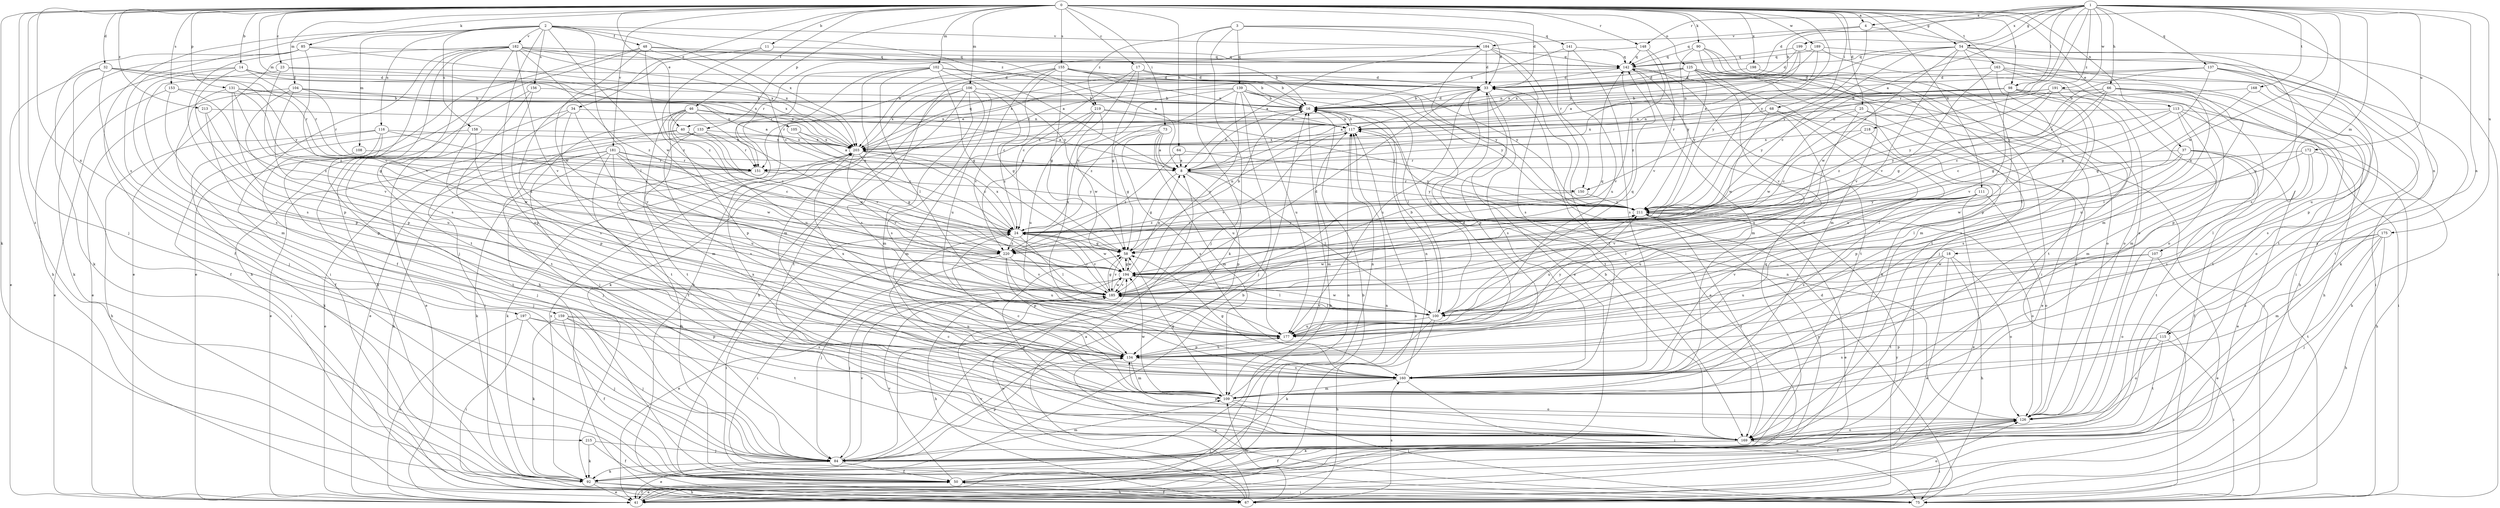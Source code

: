 strict digraph  {
0;
1;
2;
3;
4;
8;
11;
14;
16;
17;
18;
23;
24;
25;
32;
33;
34;
37;
40;
41;
46;
48;
50;
54;
58;
64;
66;
67;
68;
73;
75;
84;
85;
90;
92;
98;
100;
102;
104;
105;
106;
107;
108;
109;
111;
113;
115;
116;
117;
125;
126;
131;
133;
134;
137;
139;
141;
142;
148;
150;
151;
153;
155;
156;
158;
159;
160;
163;
168;
169;
172;
175;
177;
181;
182;
184;
185;
189;
191;
194;
197;
198;
199;
203;
211;
213;
215;
218;
219;
220;
0 -> 4  [label=a];
0 -> 11  [label=b];
0 -> 14  [label=b];
0 -> 17  [label=c];
0 -> 18  [label=c];
0 -> 23  [label=c];
0 -> 25  [label=d];
0 -> 32  [label=d];
0 -> 33  [label=d];
0 -> 34  [label=e];
0 -> 37  [label=e];
0 -> 40  [label=e];
0 -> 46  [label=f];
0 -> 54  [label=g];
0 -> 64  [label=h];
0 -> 68  [label=i];
0 -> 73  [label=i];
0 -> 84  [label=j];
0 -> 85  [label=k];
0 -> 90  [label=k];
0 -> 92  [label=k];
0 -> 98  [label=l];
0 -> 102  [label=m];
0 -> 104  [label=m];
0 -> 105  [label=m];
0 -> 106  [label=m];
0 -> 111  [label=n];
0 -> 113  [label=n];
0 -> 115  [label=n];
0 -> 125  [label=o];
0 -> 131  [label=p];
0 -> 133  [label=p];
0 -> 148  [label=r];
0 -> 153  [label=s];
0 -> 155  [label=s];
0 -> 163  [label=t];
0 -> 181  [label=v];
0 -> 189  [label=w];
0 -> 197  [label=x];
0 -> 198  [label=x];
0 -> 211  [label=y];
0 -> 213  [label=z];
0 -> 215  [label=z];
1 -> 4  [label=a];
1 -> 8  [label=a];
1 -> 16  [label=b];
1 -> 24  [label=c];
1 -> 33  [label=d];
1 -> 54  [label=g];
1 -> 66  [label=h];
1 -> 98  [label=l];
1 -> 107  [label=m];
1 -> 115  [label=n];
1 -> 137  [label=q];
1 -> 148  [label=r];
1 -> 150  [label=r];
1 -> 168  [label=t];
1 -> 172  [label=u];
1 -> 175  [label=u];
1 -> 177  [label=u];
1 -> 191  [label=w];
1 -> 194  [label=w];
1 -> 199  [label=x];
1 -> 218  [label=z];
2 -> 48  [label=f];
2 -> 50  [label=f];
2 -> 100  [label=l];
2 -> 108  [label=m];
2 -> 116  [label=n];
2 -> 126  [label=o];
2 -> 156  [label=s];
2 -> 158  [label=s];
2 -> 159  [label=s];
2 -> 182  [label=v];
2 -> 184  [label=v];
2 -> 194  [label=w];
2 -> 203  [label=x];
2 -> 219  [label=z];
3 -> 33  [label=d];
3 -> 84  [label=j];
3 -> 92  [label=k];
3 -> 139  [label=q];
3 -> 141  [label=q];
3 -> 150  [label=r];
3 -> 219  [label=z];
4 -> 142  [label=q];
4 -> 160  [label=s];
4 -> 184  [label=v];
4 -> 211  [label=y];
8 -> 16  [label=b];
8 -> 58  [label=g];
8 -> 100  [label=l];
8 -> 134  [label=p];
8 -> 150  [label=r];
8 -> 211  [label=y];
11 -> 142  [label=q];
11 -> 177  [label=u];
11 -> 220  [label=z];
14 -> 33  [label=d];
14 -> 92  [label=k];
14 -> 109  [label=m];
14 -> 134  [label=p];
14 -> 151  [label=r];
14 -> 203  [label=x];
16 -> 33  [label=d];
16 -> 40  [label=e];
16 -> 117  [label=n];
17 -> 24  [label=c];
17 -> 33  [label=d];
17 -> 58  [label=g];
17 -> 177  [label=u];
17 -> 211  [label=y];
18 -> 41  [label=e];
18 -> 67  [label=h];
18 -> 126  [label=o];
18 -> 169  [label=t];
18 -> 177  [label=u];
18 -> 194  [label=w];
23 -> 33  [label=d];
23 -> 160  [label=s];
23 -> 203  [label=x];
23 -> 220  [label=z];
24 -> 58  [label=g];
24 -> 75  [label=i];
24 -> 100  [label=l];
24 -> 117  [label=n];
24 -> 185  [label=v];
24 -> 194  [label=w];
24 -> 203  [label=x];
24 -> 211  [label=y];
24 -> 220  [label=z];
25 -> 41  [label=e];
25 -> 75  [label=i];
25 -> 117  [label=n];
25 -> 177  [label=u];
25 -> 194  [label=w];
32 -> 33  [label=d];
32 -> 41  [label=e];
32 -> 50  [label=f];
32 -> 84  [label=j];
32 -> 151  [label=r];
32 -> 211  [label=y];
33 -> 16  [label=b];
33 -> 41  [label=e];
33 -> 100  [label=l];
33 -> 134  [label=p];
33 -> 160  [label=s];
33 -> 177  [label=u];
34 -> 41  [label=e];
34 -> 75  [label=i];
34 -> 117  [label=n];
34 -> 169  [label=t];
34 -> 185  [label=v];
37 -> 41  [label=e];
37 -> 50  [label=f];
37 -> 100  [label=l];
37 -> 134  [label=p];
37 -> 151  [label=r];
37 -> 169  [label=t];
40 -> 24  [label=c];
40 -> 41  [label=e];
40 -> 84  [label=j];
40 -> 203  [label=x];
41 -> 16  [label=b];
41 -> 50  [label=f];
41 -> 117  [label=n];
41 -> 126  [label=o];
46 -> 8  [label=a];
46 -> 84  [label=j];
46 -> 109  [label=m];
46 -> 117  [label=n];
46 -> 134  [label=p];
46 -> 169  [label=t];
46 -> 177  [label=u];
46 -> 185  [label=v];
48 -> 8  [label=a];
48 -> 24  [label=c];
48 -> 41  [label=e];
48 -> 67  [label=h];
48 -> 142  [label=q];
48 -> 194  [label=w];
48 -> 220  [label=z];
50 -> 16  [label=b];
50 -> 41  [label=e];
50 -> 67  [label=h];
50 -> 117  [label=n];
50 -> 126  [label=o];
50 -> 185  [label=v];
54 -> 8  [label=a];
54 -> 24  [label=c];
54 -> 75  [label=i];
54 -> 100  [label=l];
54 -> 109  [label=m];
54 -> 142  [label=q];
54 -> 169  [label=t];
54 -> 185  [label=v];
54 -> 194  [label=w];
58 -> 16  [label=b];
58 -> 185  [label=v];
58 -> 194  [label=w];
64 -> 8  [label=a];
64 -> 211  [label=y];
64 -> 220  [label=z];
66 -> 16  [label=b];
66 -> 24  [label=c];
66 -> 58  [label=g];
66 -> 100  [label=l];
66 -> 126  [label=o];
66 -> 134  [label=p];
66 -> 151  [label=r];
66 -> 169  [label=t];
66 -> 211  [label=y];
67 -> 8  [label=a];
67 -> 50  [label=f];
67 -> 109  [label=m];
67 -> 160  [label=s];
67 -> 185  [label=v];
67 -> 194  [label=w];
67 -> 211  [label=y];
68 -> 117  [label=n];
68 -> 126  [label=o];
68 -> 177  [label=u];
68 -> 194  [label=w];
68 -> 203  [label=x];
73 -> 8  [label=a];
73 -> 58  [label=g];
73 -> 109  [label=m];
73 -> 160  [label=s];
73 -> 177  [label=u];
73 -> 203  [label=x];
75 -> 33  [label=d];
75 -> 134  [label=p];
84 -> 41  [label=e];
84 -> 50  [label=f];
84 -> 92  [label=k];
84 -> 109  [label=m];
84 -> 117  [label=n];
84 -> 134  [label=p];
84 -> 142  [label=q];
84 -> 185  [label=v];
84 -> 211  [label=y];
85 -> 67  [label=h];
85 -> 92  [label=k];
85 -> 142  [label=q];
85 -> 160  [label=s];
85 -> 185  [label=v];
85 -> 203  [label=x];
90 -> 75  [label=i];
90 -> 84  [label=j];
90 -> 109  [label=m];
90 -> 142  [label=q];
90 -> 169  [label=t];
90 -> 211  [label=y];
92 -> 16  [label=b];
92 -> 41  [label=e];
92 -> 67  [label=h];
92 -> 75  [label=i];
92 -> 203  [label=x];
98 -> 8  [label=a];
98 -> 16  [label=b];
98 -> 67  [label=h];
98 -> 100  [label=l];
98 -> 160  [label=s];
98 -> 185  [label=v];
98 -> 211  [label=y];
100 -> 16  [label=b];
100 -> 67  [label=h];
100 -> 92  [label=k];
100 -> 142  [label=q];
100 -> 177  [label=u];
100 -> 185  [label=v];
100 -> 194  [label=w];
102 -> 16  [label=b];
102 -> 33  [label=d];
102 -> 58  [label=g];
102 -> 67  [label=h];
102 -> 100  [label=l];
102 -> 109  [label=m];
102 -> 151  [label=r];
102 -> 211  [label=y];
104 -> 8  [label=a];
104 -> 16  [label=b];
104 -> 41  [label=e];
104 -> 134  [label=p];
104 -> 151  [label=r];
104 -> 185  [label=v];
105 -> 8  [label=a];
105 -> 24  [label=c];
105 -> 203  [label=x];
106 -> 16  [label=b];
106 -> 58  [label=g];
106 -> 67  [label=h];
106 -> 92  [label=k];
106 -> 109  [label=m];
106 -> 160  [label=s];
106 -> 169  [label=t];
106 -> 177  [label=u];
106 -> 203  [label=x];
107 -> 41  [label=e];
107 -> 126  [label=o];
107 -> 185  [label=v];
107 -> 194  [label=w];
108 -> 84  [label=j];
108 -> 151  [label=r];
109 -> 24  [label=c];
109 -> 58  [label=g];
109 -> 75  [label=i];
109 -> 117  [label=n];
109 -> 126  [label=o];
109 -> 194  [label=w];
109 -> 203  [label=x];
111 -> 41  [label=e];
111 -> 100  [label=l];
111 -> 126  [label=o];
111 -> 160  [label=s];
111 -> 177  [label=u];
111 -> 185  [label=v];
111 -> 211  [label=y];
113 -> 24  [label=c];
113 -> 67  [label=h];
113 -> 75  [label=i];
113 -> 109  [label=m];
113 -> 117  [label=n];
113 -> 160  [label=s];
113 -> 211  [label=y];
115 -> 75  [label=i];
115 -> 126  [label=o];
115 -> 134  [label=p];
115 -> 160  [label=s];
115 -> 169  [label=t];
116 -> 24  [label=c];
116 -> 67  [label=h];
116 -> 84  [label=j];
116 -> 92  [label=k];
116 -> 169  [label=t];
116 -> 203  [label=x];
117 -> 16  [label=b];
117 -> 109  [label=m];
117 -> 185  [label=v];
117 -> 203  [label=x];
125 -> 33  [label=d];
125 -> 109  [label=m];
125 -> 117  [label=n];
125 -> 126  [label=o];
125 -> 151  [label=r];
125 -> 160  [label=s];
125 -> 169  [label=t];
125 -> 185  [label=v];
125 -> 203  [label=x];
125 -> 211  [label=y];
126 -> 50  [label=f];
126 -> 92  [label=k];
126 -> 117  [label=n];
126 -> 169  [label=t];
131 -> 16  [label=b];
131 -> 24  [label=c];
131 -> 50  [label=f];
131 -> 58  [label=g];
131 -> 134  [label=p];
131 -> 203  [label=x];
133 -> 41  [label=e];
133 -> 151  [label=r];
133 -> 160  [label=s];
133 -> 194  [label=w];
133 -> 203  [label=x];
134 -> 33  [label=d];
134 -> 109  [label=m];
134 -> 160  [label=s];
134 -> 177  [label=u];
134 -> 203  [label=x];
137 -> 33  [label=d];
137 -> 58  [label=g];
137 -> 117  [label=n];
137 -> 134  [label=p];
137 -> 169  [label=t];
137 -> 177  [label=u];
137 -> 211  [label=y];
139 -> 16  [label=b];
139 -> 24  [label=c];
139 -> 84  [label=j];
139 -> 100  [label=l];
139 -> 151  [label=r];
139 -> 169  [label=t];
139 -> 177  [label=u];
139 -> 185  [label=v];
139 -> 211  [label=y];
139 -> 220  [label=z];
141 -> 16  [label=b];
141 -> 142  [label=q];
141 -> 160  [label=s];
141 -> 177  [label=u];
142 -> 33  [label=d];
142 -> 92  [label=k];
142 -> 109  [label=m];
142 -> 169  [label=t];
142 -> 185  [label=v];
148 -> 142  [label=q];
148 -> 185  [label=v];
148 -> 203  [label=x];
148 -> 220  [label=z];
150 -> 211  [label=y];
150 -> 220  [label=z];
151 -> 50  [label=f];
151 -> 211  [label=y];
153 -> 16  [label=b];
153 -> 41  [label=e];
153 -> 134  [label=p];
153 -> 220  [label=z];
155 -> 16  [label=b];
155 -> 24  [label=c];
155 -> 33  [label=d];
155 -> 58  [label=g];
155 -> 67  [label=h];
155 -> 117  [label=n];
155 -> 160  [label=s];
155 -> 185  [label=v];
155 -> 211  [label=y];
156 -> 16  [label=b];
156 -> 92  [label=k];
156 -> 160  [label=s];
156 -> 169  [label=t];
158 -> 75  [label=i];
158 -> 134  [label=p];
158 -> 194  [label=w];
158 -> 203  [label=x];
159 -> 50  [label=f];
159 -> 84  [label=j];
159 -> 92  [label=k];
159 -> 160  [label=s];
159 -> 169  [label=t];
159 -> 177  [label=u];
160 -> 58  [label=g];
160 -> 75  [label=i];
160 -> 109  [label=m];
160 -> 117  [label=n];
163 -> 33  [label=d];
163 -> 67  [label=h];
163 -> 75  [label=i];
163 -> 126  [label=o];
163 -> 134  [label=p];
163 -> 185  [label=v];
168 -> 16  [label=b];
168 -> 58  [label=g];
168 -> 160  [label=s];
169 -> 16  [label=b];
169 -> 24  [label=c];
169 -> 50  [label=f];
169 -> 58  [label=g];
169 -> 75  [label=i];
169 -> 84  [label=j];
169 -> 126  [label=o];
169 -> 134  [label=p];
172 -> 8  [label=a];
172 -> 67  [label=h];
172 -> 100  [label=l];
172 -> 160  [label=s];
172 -> 194  [label=w];
175 -> 67  [label=h];
175 -> 84  [label=j];
175 -> 109  [label=m];
175 -> 160  [label=s];
175 -> 169  [label=t];
175 -> 220  [label=z];
177 -> 134  [label=p];
177 -> 211  [label=y];
181 -> 8  [label=a];
181 -> 24  [label=c];
181 -> 41  [label=e];
181 -> 67  [label=h];
181 -> 92  [label=k];
181 -> 151  [label=r];
181 -> 169  [label=t];
181 -> 177  [label=u];
181 -> 194  [label=w];
182 -> 8  [label=a];
182 -> 16  [label=b];
182 -> 41  [label=e];
182 -> 50  [label=f];
182 -> 75  [label=i];
182 -> 84  [label=j];
182 -> 142  [label=q];
182 -> 160  [label=s];
182 -> 169  [label=t];
182 -> 185  [label=v];
182 -> 203  [label=x];
182 -> 220  [label=z];
184 -> 8  [label=a];
184 -> 33  [label=d];
184 -> 41  [label=e];
184 -> 142  [label=q];
184 -> 151  [label=r];
184 -> 160  [label=s];
184 -> 169  [label=t];
185 -> 24  [label=c];
185 -> 33  [label=d];
185 -> 58  [label=g];
185 -> 67  [label=h];
185 -> 100  [label=l];
185 -> 142  [label=q];
185 -> 194  [label=w];
189 -> 75  [label=i];
189 -> 126  [label=o];
189 -> 142  [label=q];
189 -> 203  [label=x];
189 -> 211  [label=y];
191 -> 16  [label=b];
191 -> 58  [label=g];
191 -> 109  [label=m];
191 -> 177  [label=u];
191 -> 203  [label=x];
191 -> 220  [label=z];
194 -> 8  [label=a];
194 -> 41  [label=e];
194 -> 58  [label=g];
194 -> 84  [label=j];
194 -> 100  [label=l];
194 -> 185  [label=v];
197 -> 41  [label=e];
197 -> 75  [label=i];
197 -> 84  [label=j];
197 -> 134  [label=p];
197 -> 177  [label=u];
198 -> 33  [label=d];
198 -> 126  [label=o];
199 -> 8  [label=a];
199 -> 33  [label=d];
199 -> 92  [label=k];
199 -> 142  [label=q];
199 -> 203  [label=x];
203 -> 8  [label=a];
203 -> 24  [label=c];
203 -> 58  [label=g];
203 -> 92  [label=k];
203 -> 142  [label=q];
203 -> 185  [label=v];
211 -> 24  [label=c];
211 -> 41  [label=e];
211 -> 126  [label=o];
211 -> 169  [label=t];
211 -> 177  [label=u];
213 -> 117  [label=n];
213 -> 134  [label=p];
213 -> 177  [label=u];
215 -> 50  [label=f];
215 -> 84  [label=j];
215 -> 92  [label=k];
218 -> 24  [label=c];
218 -> 100  [label=l];
218 -> 203  [label=x];
219 -> 109  [label=m];
219 -> 117  [label=n];
219 -> 177  [label=u];
219 -> 194  [label=w];
219 -> 211  [label=y];
219 -> 220  [label=z];
220 -> 75  [label=i];
220 -> 84  [label=j];
220 -> 134  [label=p];
220 -> 177  [label=u];
220 -> 185  [label=v];
}
